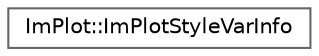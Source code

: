 digraph "Graphical Class Hierarchy"
{
 // LATEX_PDF_SIZE
  bgcolor="transparent";
  edge [fontname=Helvetica,fontsize=10,labelfontname=Helvetica,labelfontsize=10];
  node [fontname=Helvetica,fontsize=10,shape=box,height=0.2,width=0.4];
  rankdir="LR";
  Node0 [id="Node000000",label="ImPlot::ImPlotStyleVarInfo",height=0.2,width=0.4,color="grey40", fillcolor="white", style="filled",URL="$structImPlot_1_1ImPlotStyleVarInfo.html",tooltip=" "];
}
